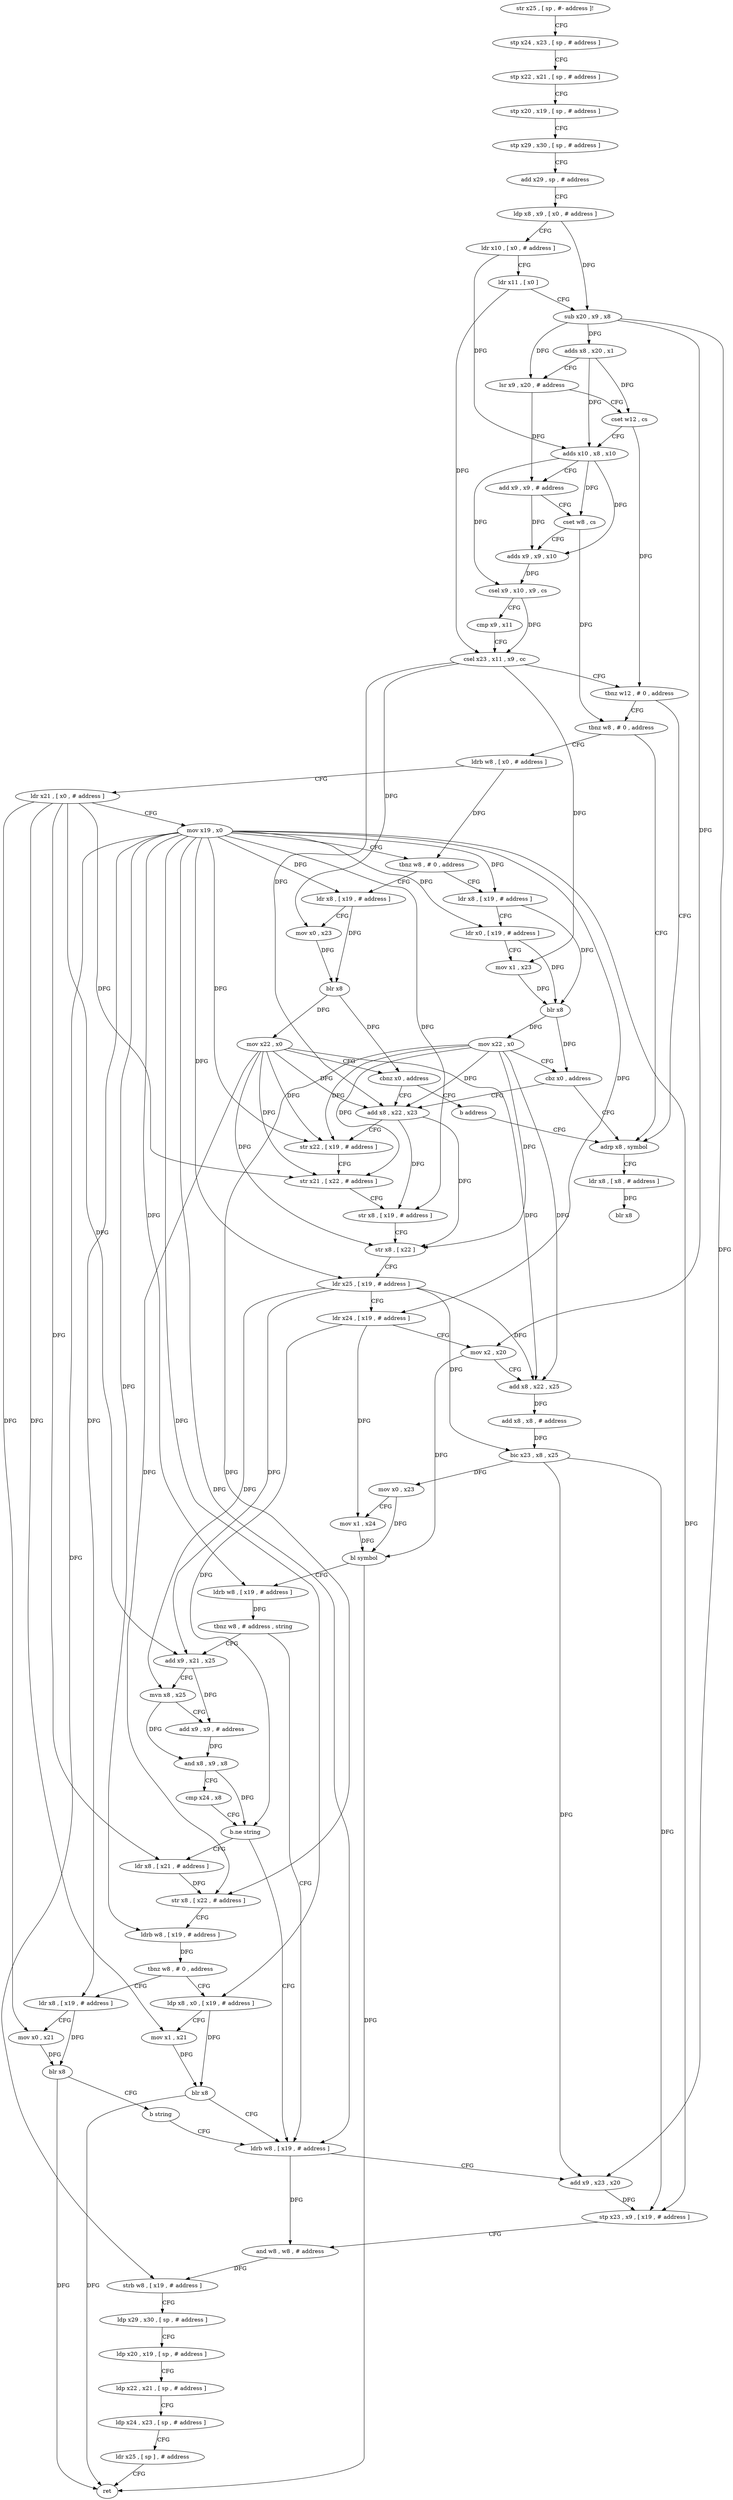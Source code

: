 digraph "func" {
"4272720" [label = "str x25 , [ sp , #- address ]!" ]
"4272724" [label = "stp x24 , x23 , [ sp , # address ]" ]
"4272728" [label = "stp x22 , x21 , [ sp , # address ]" ]
"4272732" [label = "stp x20 , x19 , [ sp , # address ]" ]
"4272736" [label = "stp x29 , x30 , [ sp , # address ]" ]
"4272740" [label = "add x29 , sp , # address" ]
"4272744" [label = "ldp x8 , x9 , [ x0 , # address ]" ]
"4272748" [label = "ldr x10 , [ x0 , # address ]" ]
"4272752" [label = "ldr x11 , [ x0 ]" ]
"4272756" [label = "sub x20 , x9 , x8" ]
"4272760" [label = "adds x8 , x20 , x1" ]
"4272764" [label = "lsr x9 , x20 , # address" ]
"4272768" [label = "cset w12 , cs" ]
"4272772" [label = "adds x10 , x8 , x10" ]
"4272776" [label = "add x9 , x9 , # address" ]
"4272780" [label = "cset w8 , cs" ]
"4272784" [label = "adds x9 , x9 , x10" ]
"4272788" [label = "csel x9 , x10 , x9 , cs" ]
"4272792" [label = "cmp x9 , x11" ]
"4272796" [label = "csel x23 , x11 , x9 , cc" ]
"4272800" [label = "tbnz w12 , # 0 , address" ]
"4273048" [label = "adrp x8 , symbol" ]
"4272804" [label = "tbnz w8 , # 0 , address" ]
"4273052" [label = "ldr x8 , [ x8 , # address ]" ]
"4273056" [label = "blr x8" ]
"4272808" [label = "ldrb w8 , [ x0 , # address ]" ]
"4272812" [label = "ldr x21 , [ x0 , # address ]" ]
"4272816" [label = "mov x19 , x0" ]
"4272820" [label = "tbnz w8 , # 0 , address" ]
"4272848" [label = "ldr x8 , [ x19 , # address ]" ]
"4272824" [label = "ldr x8 , [ x19 , # address ]" ]
"4272852" [label = "ldr x0 , [ x19 , # address ]" ]
"4272856" [label = "mov x1 , x23" ]
"4272860" [label = "blr x8" ]
"4272864" [label = "mov x22 , x0" ]
"4272868" [label = "cbz x0 , address" ]
"4272872" [label = "add x8 , x22 , x23" ]
"4272828" [label = "mov x0 , x23" ]
"4272832" [label = "blr x8" ]
"4272836" [label = "mov x22 , x0" ]
"4272840" [label = "cbnz x0 , address" ]
"4272844" [label = "b address" ]
"4272876" [label = "str x22 , [ x19 , # address ]" ]
"4272880" [label = "str x21 , [ x22 , # address ]" ]
"4272884" [label = "str x8 , [ x19 , # address ]" ]
"4272888" [label = "str x8 , [ x22 ]" ]
"4272892" [label = "ldr x25 , [ x19 , # address ]" ]
"4272896" [label = "ldr x24 , [ x19 , # address ]" ]
"4272900" [label = "mov x2 , x20" ]
"4272904" [label = "add x8 , x22 , x25" ]
"4272908" [label = "add x8 , x8 , # address" ]
"4272912" [label = "bic x23 , x8 , x25" ]
"4272916" [label = "mov x0 , x23" ]
"4272920" [label = "mov x1 , x24" ]
"4272924" [label = "bl symbol" ]
"4272928" [label = "ldrb w8 , [ x19 , # address ]" ]
"4272932" [label = "tbnz w8 , # address , string" ]
"4273004" [label = "ldrb w8 , [ x19 , # address ]" ]
"4272936" [label = "add x9 , x21 , x25" ]
"4273008" [label = "add x9 , x23 , x20" ]
"4273012" [label = "stp x23 , x9 , [ x19 , # address ]" ]
"4273016" [label = "and w8 , w8 , # address" ]
"4273020" [label = "strb w8 , [ x19 , # address ]" ]
"4273024" [label = "ldp x29 , x30 , [ sp , # address ]" ]
"4273028" [label = "ldp x20 , x19 , [ sp , # address ]" ]
"4273032" [label = "ldp x22 , x21 , [ sp , # address ]" ]
"4273036" [label = "ldp x24 , x23 , [ sp , # address ]" ]
"4273040" [label = "ldr x25 , [ sp ] , # address" ]
"4273044" [label = "ret" ]
"4272940" [label = "mvn x8 , x25" ]
"4272944" [label = "add x9 , x9 , # address" ]
"4272948" [label = "and x8 , x9 , x8" ]
"4272952" [label = "cmp x24 , x8" ]
"4272956" [label = "b.ne string" ]
"4272960" [label = "ldr x8 , [ x21 , # address ]" ]
"4272964" [label = "str x8 , [ x22 , # address ]" ]
"4272968" [label = "ldrb w8 , [ x19 , # address ]" ]
"4272972" [label = "tbnz w8 , # 0 , address" ]
"4272992" [label = "ldp x8 , x0 , [ x19 , # address ]" ]
"4272976" [label = "ldr x8 , [ x19 , # address ]" ]
"4272996" [label = "mov x1 , x21" ]
"4273000" [label = "blr x8" ]
"4272980" [label = "mov x0 , x21" ]
"4272984" [label = "blr x8" ]
"4272988" [label = "b string" ]
"4272720" -> "4272724" [ label = "CFG" ]
"4272724" -> "4272728" [ label = "CFG" ]
"4272728" -> "4272732" [ label = "CFG" ]
"4272732" -> "4272736" [ label = "CFG" ]
"4272736" -> "4272740" [ label = "CFG" ]
"4272740" -> "4272744" [ label = "CFG" ]
"4272744" -> "4272748" [ label = "CFG" ]
"4272744" -> "4272756" [ label = "DFG" ]
"4272748" -> "4272752" [ label = "CFG" ]
"4272748" -> "4272772" [ label = "DFG" ]
"4272752" -> "4272756" [ label = "CFG" ]
"4272752" -> "4272796" [ label = "DFG" ]
"4272756" -> "4272760" [ label = "DFG" ]
"4272756" -> "4272764" [ label = "DFG" ]
"4272756" -> "4272900" [ label = "DFG" ]
"4272756" -> "4273008" [ label = "DFG" ]
"4272760" -> "4272764" [ label = "CFG" ]
"4272760" -> "4272772" [ label = "DFG" ]
"4272760" -> "4272768" [ label = "DFG" ]
"4272764" -> "4272768" [ label = "CFG" ]
"4272764" -> "4272776" [ label = "DFG" ]
"4272768" -> "4272772" [ label = "CFG" ]
"4272768" -> "4272800" [ label = "DFG" ]
"4272772" -> "4272776" [ label = "CFG" ]
"4272772" -> "4272784" [ label = "DFG" ]
"4272772" -> "4272788" [ label = "DFG" ]
"4272772" -> "4272780" [ label = "DFG" ]
"4272776" -> "4272780" [ label = "CFG" ]
"4272776" -> "4272784" [ label = "DFG" ]
"4272780" -> "4272784" [ label = "CFG" ]
"4272780" -> "4272804" [ label = "DFG" ]
"4272784" -> "4272788" [ label = "DFG" ]
"4272788" -> "4272792" [ label = "CFG" ]
"4272788" -> "4272796" [ label = "DFG" ]
"4272792" -> "4272796" [ label = "CFG" ]
"4272796" -> "4272800" [ label = "CFG" ]
"4272796" -> "4272856" [ label = "DFG" ]
"4272796" -> "4272828" [ label = "DFG" ]
"4272796" -> "4272872" [ label = "DFG" ]
"4272800" -> "4273048" [ label = "CFG" ]
"4272800" -> "4272804" [ label = "CFG" ]
"4273048" -> "4273052" [ label = "CFG" ]
"4272804" -> "4273048" [ label = "CFG" ]
"4272804" -> "4272808" [ label = "CFG" ]
"4273052" -> "4273056" [ label = "DFG" ]
"4272808" -> "4272812" [ label = "CFG" ]
"4272808" -> "4272820" [ label = "DFG" ]
"4272812" -> "4272816" [ label = "CFG" ]
"4272812" -> "4272880" [ label = "DFG" ]
"4272812" -> "4272936" [ label = "DFG" ]
"4272812" -> "4272960" [ label = "DFG" ]
"4272812" -> "4272996" [ label = "DFG" ]
"4272812" -> "4272980" [ label = "DFG" ]
"4272816" -> "4272820" [ label = "CFG" ]
"4272816" -> "4272848" [ label = "DFG" ]
"4272816" -> "4272852" [ label = "DFG" ]
"4272816" -> "4272824" [ label = "DFG" ]
"4272816" -> "4272876" [ label = "DFG" ]
"4272816" -> "4272884" [ label = "DFG" ]
"4272816" -> "4272892" [ label = "DFG" ]
"4272816" -> "4272896" [ label = "DFG" ]
"4272816" -> "4272928" [ label = "DFG" ]
"4272816" -> "4273004" [ label = "DFG" ]
"4272816" -> "4273012" [ label = "DFG" ]
"4272816" -> "4273020" [ label = "DFG" ]
"4272816" -> "4272968" [ label = "DFG" ]
"4272816" -> "4272992" [ label = "DFG" ]
"4272816" -> "4272976" [ label = "DFG" ]
"4272820" -> "4272848" [ label = "CFG" ]
"4272820" -> "4272824" [ label = "CFG" ]
"4272848" -> "4272852" [ label = "CFG" ]
"4272848" -> "4272860" [ label = "DFG" ]
"4272824" -> "4272828" [ label = "CFG" ]
"4272824" -> "4272832" [ label = "DFG" ]
"4272852" -> "4272856" [ label = "CFG" ]
"4272852" -> "4272860" [ label = "DFG" ]
"4272856" -> "4272860" [ label = "DFG" ]
"4272860" -> "4272864" [ label = "DFG" ]
"4272860" -> "4272868" [ label = "DFG" ]
"4272864" -> "4272868" [ label = "CFG" ]
"4272864" -> "4272872" [ label = "DFG" ]
"4272864" -> "4272876" [ label = "DFG" ]
"4272864" -> "4272880" [ label = "DFG" ]
"4272864" -> "4272888" [ label = "DFG" ]
"4272864" -> "4272904" [ label = "DFG" ]
"4272864" -> "4272964" [ label = "DFG" ]
"4272868" -> "4273048" [ label = "CFG" ]
"4272868" -> "4272872" [ label = "CFG" ]
"4272872" -> "4272876" [ label = "CFG" ]
"4272872" -> "4272884" [ label = "DFG" ]
"4272872" -> "4272888" [ label = "DFG" ]
"4272828" -> "4272832" [ label = "DFG" ]
"4272832" -> "4272836" [ label = "DFG" ]
"4272832" -> "4272840" [ label = "DFG" ]
"4272836" -> "4272840" [ label = "CFG" ]
"4272836" -> "4272872" [ label = "DFG" ]
"4272836" -> "4272876" [ label = "DFG" ]
"4272836" -> "4272880" [ label = "DFG" ]
"4272836" -> "4272888" [ label = "DFG" ]
"4272836" -> "4272904" [ label = "DFG" ]
"4272836" -> "4272964" [ label = "DFG" ]
"4272840" -> "4272872" [ label = "CFG" ]
"4272840" -> "4272844" [ label = "CFG" ]
"4272844" -> "4273048" [ label = "CFG" ]
"4272876" -> "4272880" [ label = "CFG" ]
"4272880" -> "4272884" [ label = "CFG" ]
"4272884" -> "4272888" [ label = "CFG" ]
"4272888" -> "4272892" [ label = "CFG" ]
"4272892" -> "4272896" [ label = "CFG" ]
"4272892" -> "4272904" [ label = "DFG" ]
"4272892" -> "4272912" [ label = "DFG" ]
"4272892" -> "4272936" [ label = "DFG" ]
"4272892" -> "4272940" [ label = "DFG" ]
"4272896" -> "4272900" [ label = "CFG" ]
"4272896" -> "4272920" [ label = "DFG" ]
"4272896" -> "4272956" [ label = "DFG" ]
"4272900" -> "4272904" [ label = "CFG" ]
"4272900" -> "4272924" [ label = "DFG" ]
"4272904" -> "4272908" [ label = "DFG" ]
"4272908" -> "4272912" [ label = "DFG" ]
"4272912" -> "4272916" [ label = "DFG" ]
"4272912" -> "4273008" [ label = "DFG" ]
"4272912" -> "4273012" [ label = "DFG" ]
"4272916" -> "4272920" [ label = "CFG" ]
"4272916" -> "4272924" [ label = "DFG" ]
"4272920" -> "4272924" [ label = "DFG" ]
"4272924" -> "4272928" [ label = "CFG" ]
"4272924" -> "4273044" [ label = "DFG" ]
"4272928" -> "4272932" [ label = "DFG" ]
"4272932" -> "4273004" [ label = "CFG" ]
"4272932" -> "4272936" [ label = "CFG" ]
"4273004" -> "4273008" [ label = "CFG" ]
"4273004" -> "4273016" [ label = "DFG" ]
"4272936" -> "4272940" [ label = "CFG" ]
"4272936" -> "4272944" [ label = "DFG" ]
"4273008" -> "4273012" [ label = "DFG" ]
"4273012" -> "4273016" [ label = "CFG" ]
"4273016" -> "4273020" [ label = "DFG" ]
"4273020" -> "4273024" [ label = "CFG" ]
"4273024" -> "4273028" [ label = "CFG" ]
"4273028" -> "4273032" [ label = "CFG" ]
"4273032" -> "4273036" [ label = "CFG" ]
"4273036" -> "4273040" [ label = "CFG" ]
"4273040" -> "4273044" [ label = "CFG" ]
"4272940" -> "4272944" [ label = "CFG" ]
"4272940" -> "4272948" [ label = "DFG" ]
"4272944" -> "4272948" [ label = "DFG" ]
"4272948" -> "4272952" [ label = "CFG" ]
"4272948" -> "4272956" [ label = "DFG" ]
"4272952" -> "4272956" [ label = "CFG" ]
"4272956" -> "4273004" [ label = "CFG" ]
"4272956" -> "4272960" [ label = "CFG" ]
"4272960" -> "4272964" [ label = "DFG" ]
"4272964" -> "4272968" [ label = "CFG" ]
"4272968" -> "4272972" [ label = "DFG" ]
"4272972" -> "4272992" [ label = "CFG" ]
"4272972" -> "4272976" [ label = "CFG" ]
"4272992" -> "4272996" [ label = "CFG" ]
"4272992" -> "4273000" [ label = "DFG" ]
"4272976" -> "4272980" [ label = "CFG" ]
"4272976" -> "4272984" [ label = "DFG" ]
"4272996" -> "4273000" [ label = "DFG" ]
"4273000" -> "4273004" [ label = "CFG" ]
"4273000" -> "4273044" [ label = "DFG" ]
"4272980" -> "4272984" [ label = "DFG" ]
"4272984" -> "4272988" [ label = "CFG" ]
"4272984" -> "4273044" [ label = "DFG" ]
"4272988" -> "4273004" [ label = "CFG" ]
}
